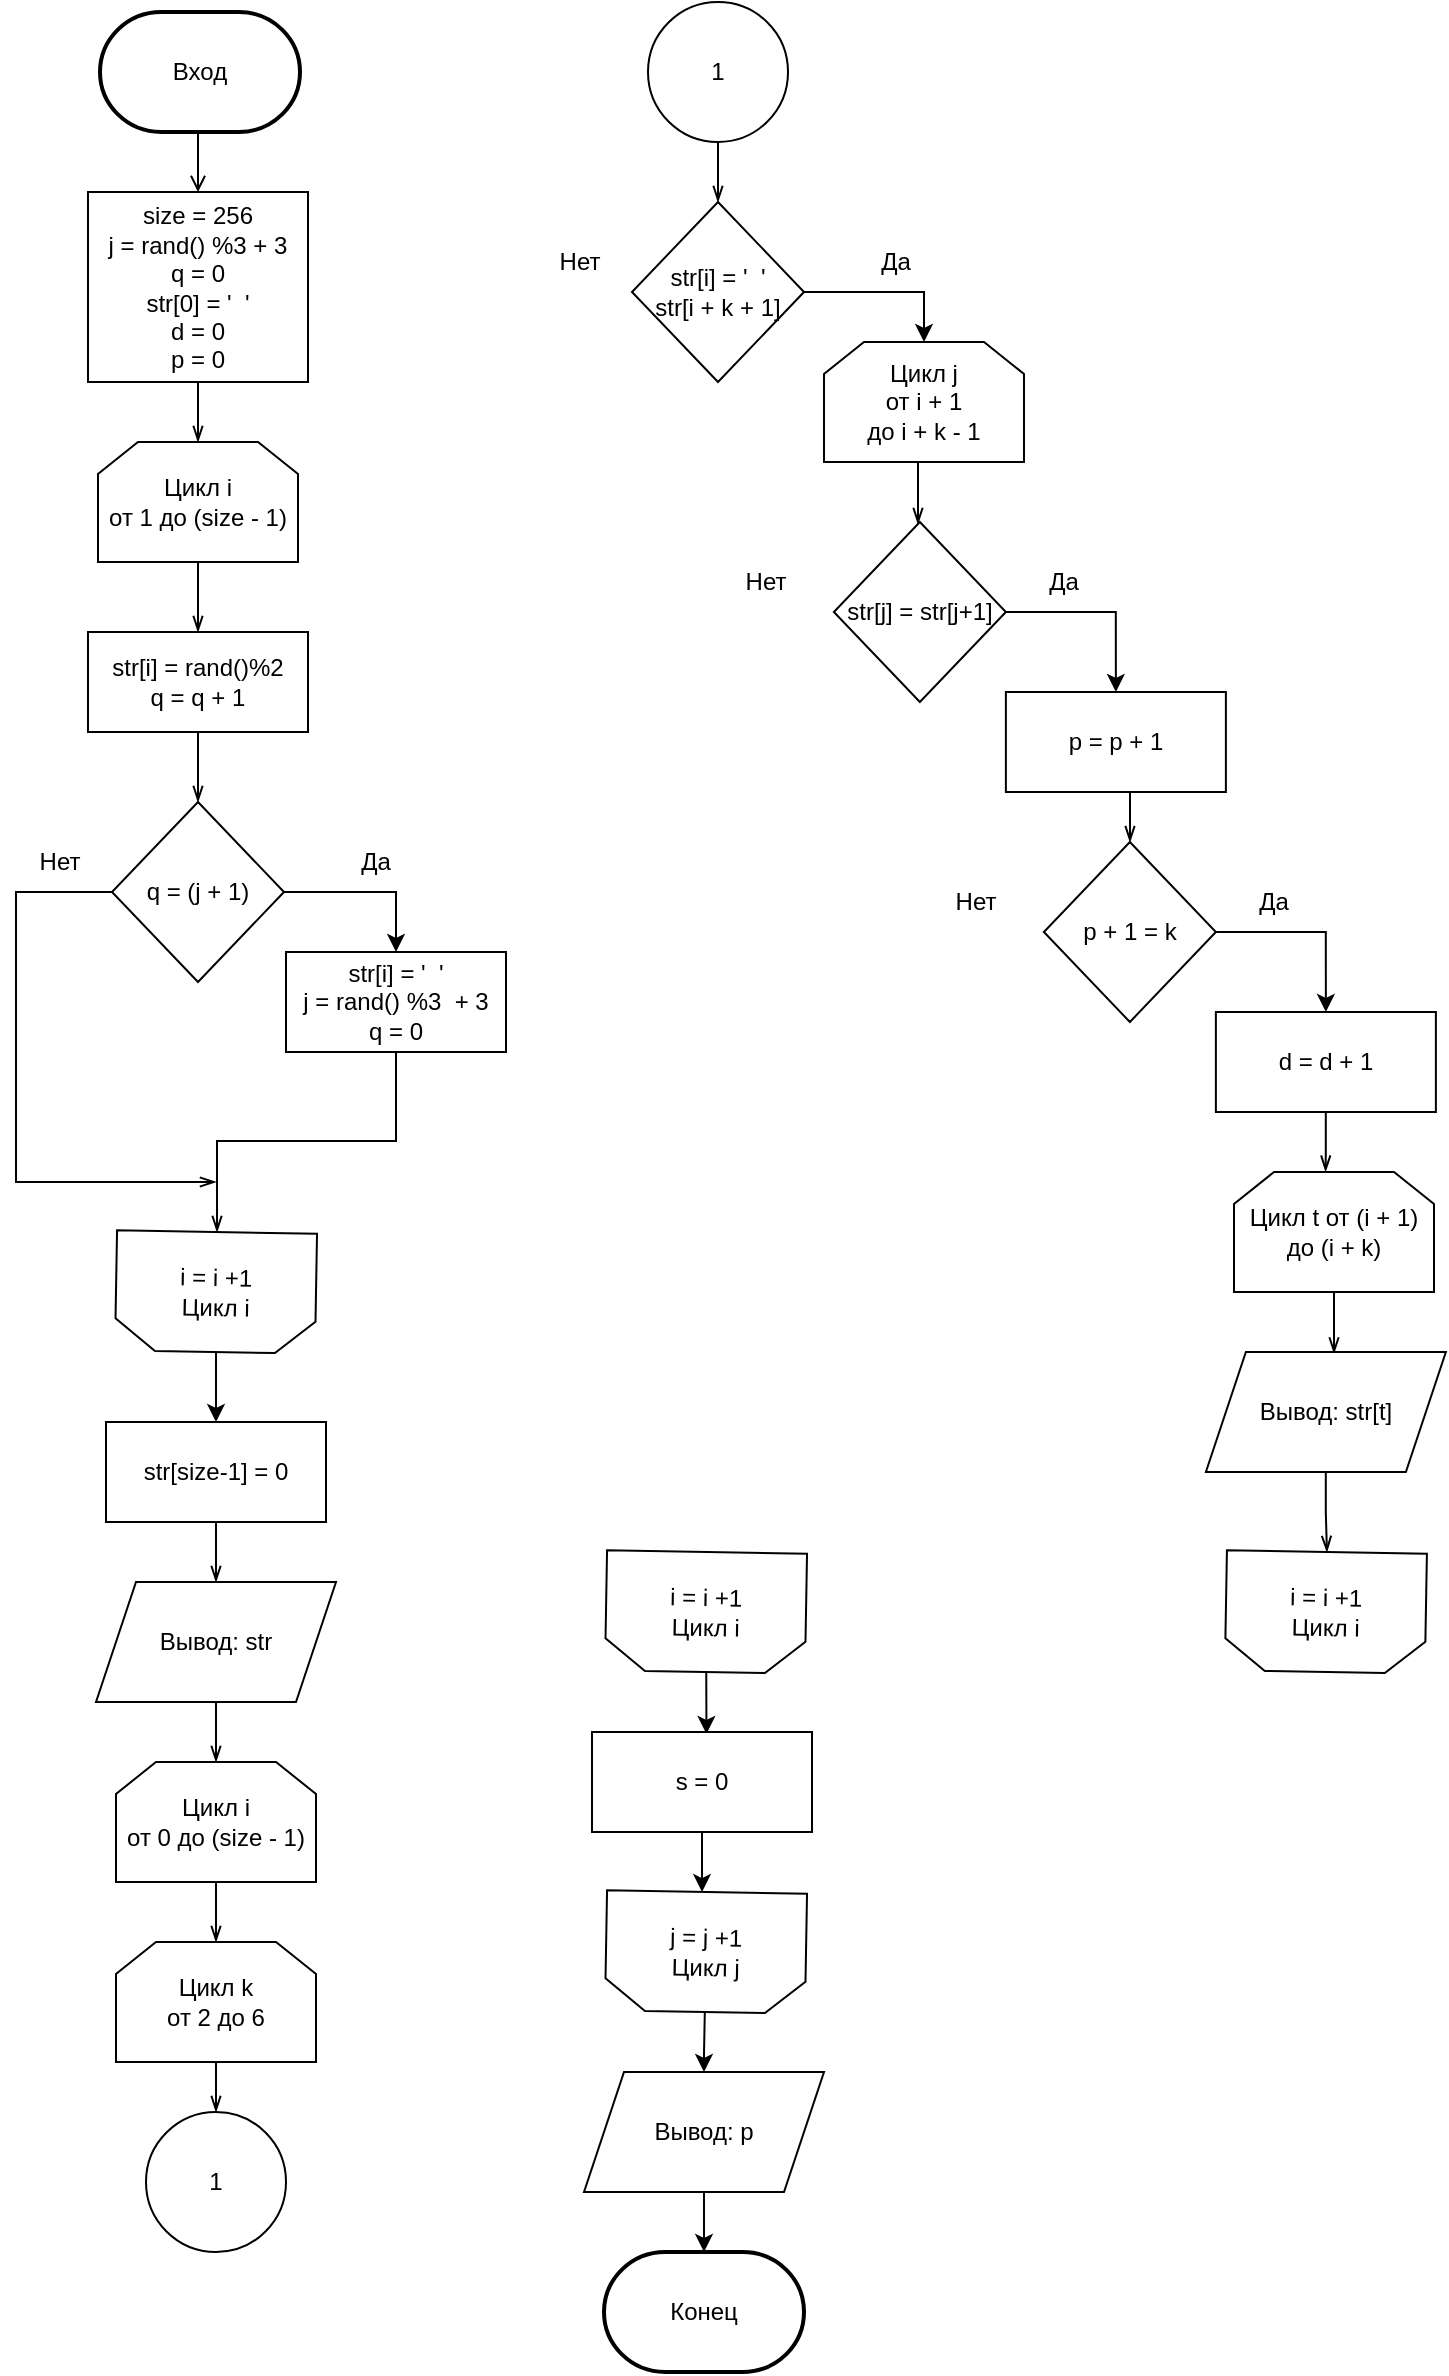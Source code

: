 <mxfile version="13.8.8" type="github">
  <diagram id="2XYw5rfrzcdDfsoRY1aY" name="Page-1">
    <mxGraphModel dx="99" dy="112" grid="1" gridSize="10" guides="1" tooltips="1" connect="1" arrows="1" fold="1" page="1" pageScale="1" pageWidth="827" pageHeight="1169" math="0" shadow="0">
      <root>
        <mxCell id="0" />
        <mxCell id="1" parent="0" />
        <mxCell id="bIGdx2mvvDFSyfbHBPX8-4" style="edgeStyle=orthogonalEdgeStyle;rounded=0;orthogonalLoop=1;jettySize=auto;html=1;exitX=0.5;exitY=1;exitDx=0;exitDy=0;exitPerimeter=0;entryX=0.5;entryY=0;entryDx=0;entryDy=0;endArrow=open;endFill=0;" parent="1" source="bIGdx2mvvDFSyfbHBPX8-2" edge="1">
          <mxGeometry relative="1" as="geometry">
            <mxPoint x="281" y="95" as="targetPoint" />
          </mxGeometry>
        </mxCell>
        <mxCell id="bIGdx2mvvDFSyfbHBPX8-2" value="Вход" style="strokeWidth=2;html=1;shape=mxgraph.flowchart.terminator;whiteSpace=wrap;" parent="1" vertex="1">
          <mxGeometry x="232" y="5" width="100" height="60" as="geometry" />
        </mxCell>
        <mxCell id="bIGdx2mvvDFSyfbHBPX8-59" value="Конец" style="strokeWidth=2;html=1;shape=mxgraph.flowchart.terminator;whiteSpace=wrap;" parent="1" vertex="1">
          <mxGeometry x="484" y="1125" width="100" height="60" as="geometry" />
        </mxCell>
        <mxCell id="gcUCHksnC8rrGLkKe8yG-7" style="edgeStyle=orthogonalEdgeStyle;rounded=0;orthogonalLoop=1;jettySize=auto;html=1;endArrow=openThin;endFill=0;" edge="1" parent="1" source="Si78nq0MEke1Vb-z9np_-10" target="gcUCHksnC8rrGLkKe8yG-6">
          <mxGeometry relative="1" as="geometry" />
        </mxCell>
        <mxCell id="Si78nq0MEke1Vb-z9np_-10" value="Цикл i&lt;br&gt;от 1 до (size - 1)" style="shape=loopLimit;whiteSpace=wrap;html=1;" parent="1" vertex="1">
          <mxGeometry x="231" y="220" width="100" height="60" as="geometry" />
        </mxCell>
        <mxCell id="gcUCHksnC8rrGLkKe8yG-10" style="edgeStyle=orthogonalEdgeStyle;rounded=0;orthogonalLoop=1;jettySize=auto;html=1;entryX=0.5;entryY=0;entryDx=0;entryDy=0;endArrow=openThin;endFill=0;" edge="1" parent="1" source="Si78nq0MEke1Vb-z9np_-14" target="V2gZpasj75cv8ze_Mce1-11">
          <mxGeometry relative="1" as="geometry" />
        </mxCell>
        <mxCell id="Si78nq0MEke1Vb-z9np_-14" value="str[i] = &#39;&amp;nbsp; &#39;&lt;br&gt;j = rand() %3&amp;nbsp; + 3&lt;br&gt;q = 0" style="rounded=0;whiteSpace=wrap;html=1;" parent="1" vertex="1">
          <mxGeometry x="325" y="475" width="110" height="50" as="geometry" />
        </mxCell>
        <mxCell id="6ItXaO5hQTMBj_1F8REH-23" style="edgeStyle=orthogonalEdgeStyle;rounded=0;orthogonalLoop=1;jettySize=auto;html=1;exitX=0.5;exitY=1;exitDx=0;exitDy=0;entryX=0;entryY=0.5;entryDx=0;entryDy=0;" parent="1" target="6ItXaO5hQTMBj_1F8REH-21" edge="1">
          <mxGeometry relative="1" as="geometry">
            <mxPoint x="275" y="412" as="sourcePoint" />
          </mxGeometry>
        </mxCell>
        <mxCell id="6ItXaO5hQTMBj_1F8REH-24" style="edgeStyle=orthogonalEdgeStyle;rounded=0;orthogonalLoop=1;jettySize=auto;html=1;exitX=0.5;exitY=0;exitDx=0;exitDy=0;entryX=0.5;entryY=0;entryDx=0;entryDy=0;" parent="1" source="6ItXaO5hQTMBj_1F8REH-21" target="Si78nq0MEke1Vb-z9np_-14" edge="1">
          <mxGeometry relative="1" as="geometry" />
        </mxCell>
        <mxCell id="gcUCHksnC8rrGLkKe8yG-12" style="edgeStyle=orthogonalEdgeStyle;rounded=0;orthogonalLoop=1;jettySize=auto;html=1;exitX=0.5;exitY=1;exitDx=0;exitDy=0;endArrow=openThin;endFill=0;" edge="1" parent="1" source="6ItXaO5hQTMBj_1F8REH-21">
          <mxGeometry relative="1" as="geometry">
            <mxPoint x="290" y="590" as="targetPoint" />
            <Array as="points">
              <mxPoint x="190" y="445" />
              <mxPoint x="190" y="590" />
            </Array>
          </mxGeometry>
        </mxCell>
        <mxCell id="6ItXaO5hQTMBj_1F8REH-21" value="q = (j + 1)" style="rhombus;whiteSpace=wrap;html=1;direction=south;" parent="1" vertex="1">
          <mxGeometry x="238" y="400" width="86" height="90" as="geometry" />
        </mxCell>
        <mxCell id="6ItXaO5hQTMBj_1F8REH-28" value="Нет" style="text;html=1;strokeColor=none;fillColor=none;align=center;verticalAlign=middle;whiteSpace=wrap;rounded=0;" parent="1" vertex="1">
          <mxGeometry x="192" y="420" width="40" height="20" as="geometry" />
        </mxCell>
        <mxCell id="6ItXaO5hQTMBj_1F8REH-29" value="Да" style="text;html=1;strokeColor=none;fillColor=none;align=center;verticalAlign=middle;whiteSpace=wrap;rounded=0;" parent="1" vertex="1">
          <mxGeometry x="350" y="420" width="40" height="20" as="geometry" />
        </mxCell>
        <mxCell id="6ItXaO5hQTMBj_1F8REH-35" value="1" style="ellipse;whiteSpace=wrap;html=1;aspect=fixed;" parent="1" vertex="1">
          <mxGeometry x="255" y="1055" width="70" height="70" as="geometry" />
        </mxCell>
        <mxCell id="gcUCHksnC8rrGLkKe8yG-27" style="edgeStyle=orthogonalEdgeStyle;rounded=0;orthogonalLoop=1;jettySize=auto;html=1;exitX=0.5;exitY=1;exitDx=0;exitDy=0;entryX=0;entryY=0.5;entryDx=0;entryDy=0;endArrow=openThin;endFill=0;" edge="1" parent="1" source="6ItXaO5hQTMBj_1F8REH-37" target="gcUCHksnC8rrGLkKe8yG-20">
          <mxGeometry relative="1" as="geometry" />
        </mxCell>
        <mxCell id="6ItXaO5hQTMBj_1F8REH-37" value="1" style="ellipse;whiteSpace=wrap;html=1;aspect=fixed;" parent="1" vertex="1">
          <mxGeometry x="506" width="70" height="70" as="geometry" />
        </mxCell>
        <mxCell id="V2gZpasj75cv8ze_Mce1-26" style="edgeStyle=orthogonalEdgeStyle;rounded=0;orthogonalLoop=1;jettySize=auto;html=1;entryX=0.5;entryY=0;entryDx=0;entryDy=0;" parent="1" source="V2gZpasj75cv8ze_Mce1-11" edge="1">
          <mxGeometry relative="1" as="geometry">
            <mxPoint x="290.0" y="710" as="targetPoint" />
          </mxGeometry>
        </mxCell>
        <mxCell id="V2gZpasj75cv8ze_Mce1-11" value="i = i +1&lt;br&gt;Цикл i" style="shape=loopLimit;whiteSpace=wrap;html=1;rotation=1;flipV=1;" parent="1" vertex="1">
          <mxGeometry x="240" y="615" width="100" height="60" as="geometry" />
        </mxCell>
        <mxCell id="gcUCHksnC8rrGLkKe8yG-15" style="edgeStyle=orthogonalEdgeStyle;rounded=0;orthogonalLoop=1;jettySize=auto;html=1;entryX=0.5;entryY=0;entryDx=0;entryDy=0;endArrow=openThin;endFill=0;" edge="1" parent="1" source="V2gZpasj75cv8ze_Mce1-23" target="V2gZpasj75cv8ze_Mce1-37">
          <mxGeometry relative="1" as="geometry" />
        </mxCell>
        <mxCell id="V2gZpasj75cv8ze_Mce1-23" value="Вывод: str" style="shape=parallelogram;perimeter=parallelogramPerimeter;whiteSpace=wrap;html=1;fixedSize=1;" parent="1" vertex="1">
          <mxGeometry x="230" y="790" width="120" height="60" as="geometry" />
        </mxCell>
        <mxCell id="gcUCHksnC8rrGLkKe8yG-25" style="edgeStyle=orthogonalEdgeStyle;rounded=0;orthogonalLoop=1;jettySize=auto;html=1;endArrow=openThin;endFill=0;" edge="1" parent="1" source="V2gZpasj75cv8ze_Mce1-37" target="gcUCHksnC8rrGLkKe8yG-24">
          <mxGeometry relative="1" as="geometry" />
        </mxCell>
        <mxCell id="V2gZpasj75cv8ze_Mce1-37" value="Цикл i&lt;br&gt;от 0 до (size - 1)" style="shape=loopLimit;whiteSpace=wrap;html=1;" parent="1" vertex="1">
          <mxGeometry x="240" y="880" width="100" height="60" as="geometry" />
        </mxCell>
        <mxCell id="V2gZpasj75cv8ze_Mce1-57" style="edgeStyle=orthogonalEdgeStyle;rounded=0;orthogonalLoop=1;jettySize=auto;html=1;entryX=0.52;entryY=0.019;entryDx=0;entryDy=0;entryPerimeter=0;" parent="1" source="V2gZpasj75cv8ze_Mce1-55" target="V2gZpasj75cv8ze_Mce1-56" edge="1">
          <mxGeometry relative="1" as="geometry">
            <Array as="points">
              <mxPoint x="535" y="856" />
            </Array>
          </mxGeometry>
        </mxCell>
        <mxCell id="V2gZpasj75cv8ze_Mce1-55" value="i = i +1&lt;br&gt;Цикл i" style="shape=loopLimit;whiteSpace=wrap;html=1;rotation=1;flipV=1;" parent="1" vertex="1">
          <mxGeometry x="485" y="775" width="100" height="60" as="geometry" />
        </mxCell>
        <mxCell id="V2gZpasj75cv8ze_Mce1-62" style="edgeStyle=orthogonalEdgeStyle;rounded=0;orthogonalLoop=1;jettySize=auto;html=1;entryX=0.475;entryY=0.999;entryDx=0;entryDy=0;entryPerimeter=0;" parent="1" source="V2gZpasj75cv8ze_Mce1-56" target="V2gZpasj75cv8ze_Mce1-61" edge="1">
          <mxGeometry relative="1" as="geometry" />
        </mxCell>
        <mxCell id="V2gZpasj75cv8ze_Mce1-56" value="s = 0" style="rounded=0;whiteSpace=wrap;html=1;" parent="1" vertex="1">
          <mxGeometry x="478" y="865" width="110" height="50" as="geometry" />
        </mxCell>
        <mxCell id="V2gZpasj75cv8ze_Mce1-60" style="edgeStyle=orthogonalEdgeStyle;rounded=0;orthogonalLoop=1;jettySize=auto;html=1;" parent="1" source="V2gZpasj75cv8ze_Mce1-58" target="bIGdx2mvvDFSyfbHBPX8-59" edge="1">
          <mxGeometry relative="1" as="geometry" />
        </mxCell>
        <mxCell id="V2gZpasj75cv8ze_Mce1-58" value="Вывод: p" style="shape=parallelogram;perimeter=parallelogramPerimeter;whiteSpace=wrap;html=1;fixedSize=1;" parent="1" vertex="1">
          <mxGeometry x="474" y="1035" width="120" height="60" as="geometry" />
        </mxCell>
        <mxCell id="V2gZpasj75cv8ze_Mce1-63" style="edgeStyle=orthogonalEdgeStyle;rounded=0;orthogonalLoop=1;jettySize=auto;html=1;entryX=0.5;entryY=0;entryDx=0;entryDy=0;" parent="1" source="V2gZpasj75cv8ze_Mce1-61" target="V2gZpasj75cv8ze_Mce1-58" edge="1">
          <mxGeometry relative="1" as="geometry">
            <Array as="points">
              <mxPoint x="534" y="1026" />
            </Array>
          </mxGeometry>
        </mxCell>
        <mxCell id="V2gZpasj75cv8ze_Mce1-61" value="j = j +1&lt;br&gt;Цикл j" style="shape=loopLimit;whiteSpace=wrap;html=1;rotation=1;flipV=1;" parent="1" vertex="1">
          <mxGeometry x="485" y="945" width="100" height="60" as="geometry" />
        </mxCell>
        <mxCell id="gcUCHksnC8rrGLkKe8yG-5" style="edgeStyle=orthogonalEdgeStyle;rounded=0;orthogonalLoop=1;jettySize=auto;html=1;entryX=0.5;entryY=0;entryDx=0;entryDy=0;endArrow=openThin;endFill=0;" edge="1" parent="1" source="gcUCHksnC8rrGLkKe8yG-3" target="Si78nq0MEke1Vb-z9np_-10">
          <mxGeometry relative="1" as="geometry" />
        </mxCell>
        <mxCell id="gcUCHksnC8rrGLkKe8yG-3" value="size = 256&lt;br&gt;j = rand() %3 + 3&lt;br&gt;q = 0&lt;br&gt;str[0] = &#39;&amp;nbsp; &#39;&lt;br&gt;d = 0&lt;br&gt;p = 0" style="rounded=0;whiteSpace=wrap;html=1;" vertex="1" parent="1">
          <mxGeometry x="226" y="95" width="110" height="95" as="geometry" />
        </mxCell>
        <mxCell id="gcUCHksnC8rrGLkKe8yG-8" style="edgeStyle=orthogonalEdgeStyle;rounded=0;orthogonalLoop=1;jettySize=auto;html=1;entryX=0;entryY=0.5;entryDx=0;entryDy=0;endArrow=openThin;endFill=0;" edge="1" parent="1" source="gcUCHksnC8rrGLkKe8yG-6" target="6ItXaO5hQTMBj_1F8REH-21">
          <mxGeometry relative="1" as="geometry" />
        </mxCell>
        <mxCell id="gcUCHksnC8rrGLkKe8yG-6" value="str[i] = rand()%2&lt;br&gt;q = q + 1" style="rounded=0;whiteSpace=wrap;html=1;" vertex="1" parent="1">
          <mxGeometry x="226" y="315" width="110" height="50" as="geometry" />
        </mxCell>
        <mxCell id="gcUCHksnC8rrGLkKe8yG-14" style="edgeStyle=orthogonalEdgeStyle;rounded=0;orthogonalLoop=1;jettySize=auto;html=1;exitX=0.5;exitY=1;exitDx=0;exitDy=0;entryX=0.5;entryY=0;entryDx=0;entryDy=0;endArrow=openThin;endFill=0;" edge="1" parent="1" source="gcUCHksnC8rrGLkKe8yG-13" target="V2gZpasj75cv8ze_Mce1-23">
          <mxGeometry relative="1" as="geometry" />
        </mxCell>
        <mxCell id="gcUCHksnC8rrGLkKe8yG-13" value="str[size-1] = 0" style="rounded=0;whiteSpace=wrap;html=1;" vertex="1" parent="1">
          <mxGeometry x="235" y="710" width="110" height="50" as="geometry" />
        </mxCell>
        <mxCell id="gcUCHksnC8rrGLkKe8yG-17" style="edgeStyle=orthogonalEdgeStyle;rounded=0;orthogonalLoop=1;jettySize=auto;html=1;exitX=0.5;exitY=1;exitDx=0;exitDy=0;entryX=0;entryY=0.5;entryDx=0;entryDy=0;" edge="1" parent="1" target="gcUCHksnC8rrGLkKe8yG-20">
          <mxGeometry relative="1" as="geometry">
            <mxPoint x="535" y="112" as="sourcePoint" />
          </mxGeometry>
        </mxCell>
        <mxCell id="gcUCHksnC8rrGLkKe8yG-18" style="edgeStyle=orthogonalEdgeStyle;rounded=0;orthogonalLoop=1;jettySize=auto;html=1;exitX=0.5;exitY=0;exitDx=0;exitDy=0;entryX=0.5;entryY=0;entryDx=0;entryDy=0;" edge="1" parent="1" source="gcUCHksnC8rrGLkKe8yG-20" target="gcUCHksnC8rrGLkKe8yG-29">
          <mxGeometry relative="1" as="geometry">
            <mxPoint x="640.0" y="175" as="targetPoint" />
          </mxGeometry>
        </mxCell>
        <mxCell id="gcUCHksnC8rrGLkKe8yG-20" value="str[i] = &#39;&amp;nbsp; &#39;&lt;br&gt;str[i + k + 1]" style="rhombus;whiteSpace=wrap;html=1;direction=south;" vertex="1" parent="1">
          <mxGeometry x="498" y="100" width="86" height="90" as="geometry" />
        </mxCell>
        <mxCell id="gcUCHksnC8rrGLkKe8yG-21" value="Нет" style="text;html=1;strokeColor=none;fillColor=none;align=center;verticalAlign=middle;whiteSpace=wrap;rounded=0;" vertex="1" parent="1">
          <mxGeometry x="452" y="120" width="40" height="20" as="geometry" />
        </mxCell>
        <mxCell id="gcUCHksnC8rrGLkKe8yG-22" value="Да" style="text;html=1;strokeColor=none;fillColor=none;align=center;verticalAlign=middle;whiteSpace=wrap;rounded=0;" vertex="1" parent="1">
          <mxGeometry x="610" y="120" width="40" height="20" as="geometry" />
        </mxCell>
        <mxCell id="gcUCHksnC8rrGLkKe8yG-26" style="edgeStyle=orthogonalEdgeStyle;rounded=0;orthogonalLoop=1;jettySize=auto;html=1;entryX=0.5;entryY=0;entryDx=0;entryDy=0;endArrow=openThin;endFill=0;" edge="1" parent="1" source="gcUCHksnC8rrGLkKe8yG-24" target="6ItXaO5hQTMBj_1F8REH-35">
          <mxGeometry relative="1" as="geometry" />
        </mxCell>
        <mxCell id="gcUCHksnC8rrGLkKe8yG-24" value="Цикл k&lt;br&gt;от 2 до 6" style="shape=loopLimit;whiteSpace=wrap;html=1;" vertex="1" parent="1">
          <mxGeometry x="240" y="970" width="100" height="60" as="geometry" />
        </mxCell>
        <mxCell id="gcUCHksnC8rrGLkKe8yG-37" style="edgeStyle=orthogonalEdgeStyle;rounded=0;orthogonalLoop=1;jettySize=auto;html=1;exitX=0.5;exitY=1;exitDx=0;exitDy=0;endArrow=openThin;endFill=0;" edge="1" parent="1" source="gcUCHksnC8rrGLkKe8yG-29" target="gcUCHksnC8rrGLkKe8yG-34">
          <mxGeometry relative="1" as="geometry">
            <Array as="points">
              <mxPoint x="641" y="230" />
            </Array>
          </mxGeometry>
        </mxCell>
        <mxCell id="gcUCHksnC8rrGLkKe8yG-29" value="Цикл j&lt;br&gt;от i + 1 &lt;br&gt;до i + k - 1" style="shape=loopLimit;whiteSpace=wrap;html=1;" vertex="1" parent="1">
          <mxGeometry x="594" y="170" width="100" height="60" as="geometry" />
        </mxCell>
        <mxCell id="gcUCHksnC8rrGLkKe8yG-45" style="edgeStyle=orthogonalEdgeStyle;rounded=0;orthogonalLoop=1;jettySize=auto;html=1;exitX=0.5;exitY=1;exitDx=0;exitDy=0;endArrow=openThin;endFill=0;" edge="1" parent="1" source="gcUCHksnC8rrGLkKe8yG-30" target="gcUCHksnC8rrGLkKe8yG-42">
          <mxGeometry relative="1" as="geometry">
            <Array as="points">
              <mxPoint x="747" y="395" />
            </Array>
          </mxGeometry>
        </mxCell>
        <mxCell id="gcUCHksnC8rrGLkKe8yG-30" value="p = p + 1" style="rounded=0;whiteSpace=wrap;html=1;" vertex="1" parent="1">
          <mxGeometry x="684.94" y="345" width="110" height="50" as="geometry" />
        </mxCell>
        <mxCell id="gcUCHksnC8rrGLkKe8yG-31" style="edgeStyle=orthogonalEdgeStyle;rounded=0;orthogonalLoop=1;jettySize=auto;html=1;exitX=0.5;exitY=1;exitDx=0;exitDy=0;entryX=0;entryY=0.5;entryDx=0;entryDy=0;" edge="1" parent="1" target="gcUCHksnC8rrGLkKe8yG-34">
          <mxGeometry relative="1" as="geometry">
            <mxPoint x="634.94" y="282" as="sourcePoint" />
          </mxGeometry>
        </mxCell>
        <mxCell id="gcUCHksnC8rrGLkKe8yG-32" style="edgeStyle=orthogonalEdgeStyle;rounded=0;orthogonalLoop=1;jettySize=auto;html=1;exitX=0.5;exitY=0;exitDx=0;exitDy=0;entryX=0.5;entryY=0;entryDx=0;entryDy=0;" edge="1" parent="1" source="gcUCHksnC8rrGLkKe8yG-34" target="gcUCHksnC8rrGLkKe8yG-30">
          <mxGeometry relative="1" as="geometry" />
        </mxCell>
        <mxCell id="gcUCHksnC8rrGLkKe8yG-34" value="str[j] = str[j+1]" style="rhombus;whiteSpace=wrap;html=1;direction=south;" vertex="1" parent="1">
          <mxGeometry x="598.94" y="260" width="86" height="90" as="geometry" />
        </mxCell>
        <mxCell id="gcUCHksnC8rrGLkKe8yG-35" value="Нет" style="text;html=1;strokeColor=none;fillColor=none;align=center;verticalAlign=middle;whiteSpace=wrap;rounded=0;" vertex="1" parent="1">
          <mxGeometry x="545" y="280" width="40" height="20" as="geometry" />
        </mxCell>
        <mxCell id="gcUCHksnC8rrGLkKe8yG-36" value="Да" style="text;html=1;strokeColor=none;fillColor=none;align=center;verticalAlign=middle;whiteSpace=wrap;rounded=0;" vertex="1" parent="1">
          <mxGeometry x="694" y="280" width="40" height="20" as="geometry" />
        </mxCell>
        <mxCell id="gcUCHksnC8rrGLkKe8yG-48" style="edgeStyle=orthogonalEdgeStyle;rounded=0;orthogonalLoop=1;jettySize=auto;html=1;entryX=0.458;entryY=-0.003;entryDx=0;entryDy=0;entryPerimeter=0;endArrow=openThin;endFill=0;" edge="1" parent="1" source="gcUCHksnC8rrGLkKe8yG-39" target="gcUCHksnC8rrGLkKe8yG-46">
          <mxGeometry relative="1" as="geometry" />
        </mxCell>
        <mxCell id="gcUCHksnC8rrGLkKe8yG-39" value="d = d + 1" style="rounded=0;whiteSpace=wrap;html=1;" vertex="1" parent="1">
          <mxGeometry x="789.94" y="505" width="110" height="50" as="geometry" />
        </mxCell>
        <mxCell id="gcUCHksnC8rrGLkKe8yG-40" style="edgeStyle=orthogonalEdgeStyle;rounded=0;orthogonalLoop=1;jettySize=auto;html=1;exitX=0.5;exitY=1;exitDx=0;exitDy=0;entryX=0;entryY=0.5;entryDx=0;entryDy=0;" edge="1" parent="1" target="gcUCHksnC8rrGLkKe8yG-42">
          <mxGeometry relative="1" as="geometry">
            <mxPoint x="739.94" y="442" as="sourcePoint" />
          </mxGeometry>
        </mxCell>
        <mxCell id="gcUCHksnC8rrGLkKe8yG-41" style="edgeStyle=orthogonalEdgeStyle;rounded=0;orthogonalLoop=1;jettySize=auto;html=1;exitX=0.5;exitY=0;exitDx=0;exitDy=0;entryX=0.5;entryY=0;entryDx=0;entryDy=0;" edge="1" parent="1" source="gcUCHksnC8rrGLkKe8yG-42" target="gcUCHksnC8rrGLkKe8yG-39">
          <mxGeometry relative="1" as="geometry" />
        </mxCell>
        <mxCell id="gcUCHksnC8rrGLkKe8yG-42" value="p + 1 = k" style="rhombus;whiteSpace=wrap;html=1;direction=south;" vertex="1" parent="1">
          <mxGeometry x="703.94" y="420" width="86" height="90" as="geometry" />
        </mxCell>
        <mxCell id="gcUCHksnC8rrGLkKe8yG-43" value="Нет" style="text;html=1;strokeColor=none;fillColor=none;align=center;verticalAlign=middle;whiteSpace=wrap;rounded=0;" vertex="1" parent="1">
          <mxGeometry x="650" y="440" width="40" height="20" as="geometry" />
        </mxCell>
        <mxCell id="gcUCHksnC8rrGLkKe8yG-44" value="Да" style="text;html=1;strokeColor=none;fillColor=none;align=center;verticalAlign=middle;whiteSpace=wrap;rounded=0;" vertex="1" parent="1">
          <mxGeometry x="799" y="440" width="40" height="20" as="geometry" />
        </mxCell>
        <mxCell id="gcUCHksnC8rrGLkKe8yG-53" style="edgeStyle=orthogonalEdgeStyle;rounded=0;orthogonalLoop=1;jettySize=auto;html=1;entryX=0.534;entryY=0.012;entryDx=0;entryDy=0;entryPerimeter=0;endArrow=openThin;endFill=0;" edge="1" parent="1" source="gcUCHksnC8rrGLkKe8yG-46" target="gcUCHksnC8rrGLkKe8yG-52">
          <mxGeometry relative="1" as="geometry" />
        </mxCell>
        <mxCell id="gcUCHksnC8rrGLkKe8yG-46" value="Цикл t от (i + 1)&lt;br&gt;до (i + k)" style="shape=loopLimit;whiteSpace=wrap;html=1;" vertex="1" parent="1">
          <mxGeometry x="799" y="585" width="100" height="60" as="geometry" />
        </mxCell>
        <mxCell id="gcUCHksnC8rrGLkKe8yG-55" style="edgeStyle=orthogonalEdgeStyle;rounded=0;orthogonalLoop=1;jettySize=auto;html=1;entryX=0.5;entryY=0;entryDx=0;entryDy=0;endArrow=openThin;endFill=0;" edge="1" parent="1" source="gcUCHksnC8rrGLkKe8yG-52" target="gcUCHksnC8rrGLkKe8yG-54">
          <mxGeometry relative="1" as="geometry">
            <Array as="points">
              <mxPoint x="845" y="755" />
              <mxPoint x="846" y="755" />
            </Array>
          </mxGeometry>
        </mxCell>
        <mxCell id="gcUCHksnC8rrGLkKe8yG-52" value="Вывод: str[t]" style="shape=parallelogram;perimeter=parallelogramPerimeter;whiteSpace=wrap;html=1;fixedSize=1;" vertex="1" parent="1">
          <mxGeometry x="784.94" y="675" width="120" height="60" as="geometry" />
        </mxCell>
        <mxCell id="gcUCHksnC8rrGLkKe8yG-54" value="i = i +1&lt;br&gt;Цикл i" style="shape=loopLimit;whiteSpace=wrap;html=1;rotation=1;flipV=1;" vertex="1" parent="1">
          <mxGeometry x="794.94" y="775" width="100" height="60" as="geometry" />
        </mxCell>
      </root>
    </mxGraphModel>
  </diagram>
</mxfile>
